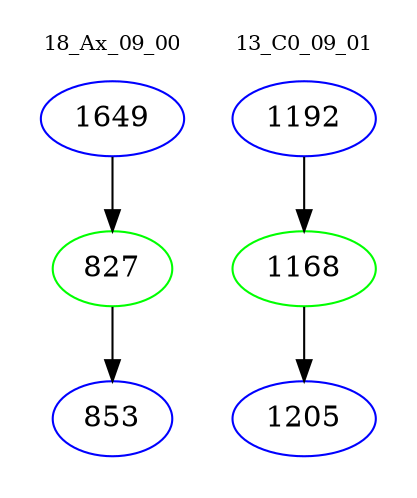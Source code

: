digraph{
subgraph cluster_0 {
color = white
label = "18_Ax_09_00";
fontsize=10;
T0_1649 [label="1649", color="blue"]
T0_1649 -> T0_827 [color="black"]
T0_827 [label="827", color="green"]
T0_827 -> T0_853 [color="black"]
T0_853 [label="853", color="blue"]
}
subgraph cluster_1 {
color = white
label = "13_C0_09_01";
fontsize=10;
T1_1192 [label="1192", color="blue"]
T1_1192 -> T1_1168 [color="black"]
T1_1168 [label="1168", color="green"]
T1_1168 -> T1_1205 [color="black"]
T1_1205 [label="1205", color="blue"]
}
}
